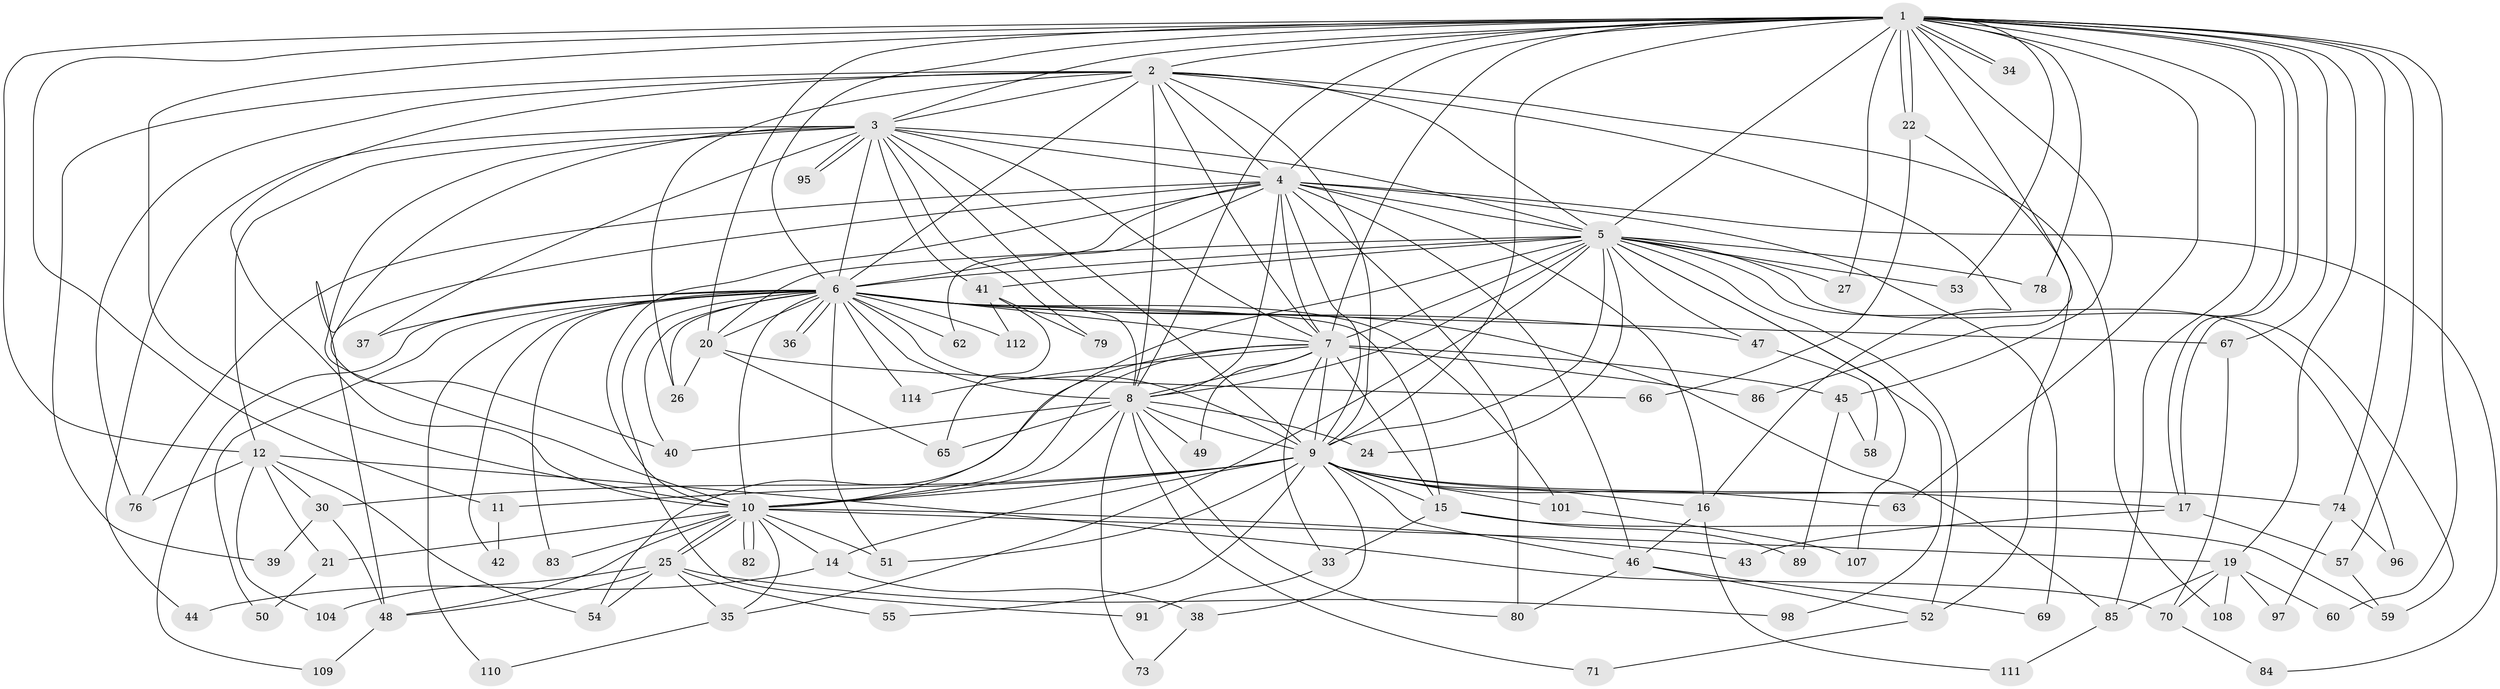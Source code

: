 // original degree distribution, {29: 0.008771929824561403, 14: 0.008771929824561403, 20: 0.008771929824561403, 18: 0.008771929824561403, 24: 0.008771929824561403, 31: 0.008771929824561403, 17: 0.008771929824561403, 16: 0.008771929824561403, 19: 0.008771929824561403, 22: 0.008771929824561403, 3: 0.21052631578947367, 8: 0.017543859649122806, 4: 0.07894736842105263, 6: 0.03508771929824561, 5: 0.05263157894736842, 2: 0.5175438596491229}
// Generated by graph-tools (version 1.1) at 2025/11/02/27/25 16:11:07]
// undirected, 86 vertices, 216 edges
graph export_dot {
graph [start="1"]
  node [color=gray90,style=filled];
  1 [super="+13"];
  2 [super="+28"];
  3 [super="+18"];
  4 [super="+32"];
  5 [super="+31"];
  6 [super="+68"];
  7 [super="+56"];
  8 [super="+77"];
  9 [super="+23"];
  10 [super="+100"];
  11;
  12;
  14;
  15 [super="+29"];
  16 [super="+105"];
  17 [super="+102"];
  19 [super="+99"];
  20 [super="+64"];
  21;
  22 [super="+61"];
  24;
  25 [super="+75"];
  26;
  27;
  30;
  33;
  34;
  35 [super="+72"];
  36;
  37;
  38;
  39;
  40 [super="+113"];
  41;
  42;
  43;
  44;
  45;
  46 [super="+81"];
  47;
  48 [super="+106"];
  49;
  50;
  51;
  52;
  53;
  54 [super="+94"];
  55;
  57;
  58;
  59 [super="+93"];
  60;
  62;
  63;
  65 [super="+103"];
  66;
  67;
  69;
  70 [super="+90"];
  71;
  73;
  74;
  76 [super="+92"];
  78;
  79;
  80 [super="+88"];
  82;
  83;
  84;
  85 [super="+87"];
  86;
  89;
  91;
  95;
  96;
  97;
  98;
  101;
  104;
  107;
  108;
  109;
  110;
  111;
  112;
  114;
  1 -- 2;
  1 -- 3;
  1 -- 4;
  1 -- 5;
  1 -- 6 [weight=2];
  1 -- 7;
  1 -- 8;
  1 -- 9;
  1 -- 10;
  1 -- 11;
  1 -- 12;
  1 -- 17;
  1 -- 17;
  1 -- 19;
  1 -- 20;
  1 -- 22;
  1 -- 22;
  1 -- 27;
  1 -- 34;
  1 -- 34;
  1 -- 45;
  1 -- 57;
  1 -- 60;
  1 -- 63;
  1 -- 67;
  1 -- 74;
  1 -- 78;
  1 -- 53;
  1 -- 86;
  1 -- 85;
  2 -- 3;
  2 -- 4;
  2 -- 5;
  2 -- 6;
  2 -- 7;
  2 -- 8;
  2 -- 9;
  2 -- 10;
  2 -- 16;
  2 -- 39;
  2 -- 108;
  2 -- 76;
  2 -- 26;
  3 -- 4 [weight=2];
  3 -- 5 [weight=2];
  3 -- 6 [weight=2];
  3 -- 7;
  3 -- 8;
  3 -- 9;
  3 -- 10 [weight=2];
  3 -- 12;
  3 -- 37;
  3 -- 40;
  3 -- 44;
  3 -- 79;
  3 -- 95;
  3 -- 95;
  3 -- 41;
  4 -- 5;
  4 -- 6;
  4 -- 7;
  4 -- 8;
  4 -- 9;
  4 -- 10;
  4 -- 16;
  4 -- 46;
  4 -- 48;
  4 -- 62;
  4 -- 69;
  4 -- 76;
  4 -- 84;
  4 -- 80;
  5 -- 6;
  5 -- 7 [weight=2];
  5 -- 8;
  5 -- 9 [weight=2];
  5 -- 10;
  5 -- 24;
  5 -- 27;
  5 -- 35;
  5 -- 41;
  5 -- 47;
  5 -- 52;
  5 -- 53;
  5 -- 78;
  5 -- 96;
  5 -- 98;
  5 -- 59;
  5 -- 107;
  5 -- 20;
  6 -- 7;
  6 -- 8;
  6 -- 9;
  6 -- 10;
  6 -- 15;
  6 -- 20;
  6 -- 26;
  6 -- 36;
  6 -- 36;
  6 -- 37;
  6 -- 40;
  6 -- 42;
  6 -- 47;
  6 -- 50;
  6 -- 62;
  6 -- 67;
  6 -- 83;
  6 -- 85;
  6 -- 91;
  6 -- 101;
  6 -- 109;
  6 -- 110;
  6 -- 112;
  6 -- 114;
  6 -- 51;
  7 -- 8;
  7 -- 9;
  7 -- 10;
  7 -- 15;
  7 -- 33;
  7 -- 45;
  7 -- 49;
  7 -- 54;
  7 -- 86;
  7 -- 114;
  8 -- 9;
  8 -- 10;
  8 -- 24 [weight=2];
  8 -- 49;
  8 -- 65;
  8 -- 71;
  8 -- 73;
  8 -- 40;
  8 -- 80;
  9 -- 10;
  9 -- 11;
  9 -- 14;
  9 -- 30;
  9 -- 51;
  9 -- 55;
  9 -- 63;
  9 -- 15;
  9 -- 101;
  9 -- 38;
  9 -- 74;
  9 -- 17;
  9 -- 16;
  9 -- 46;
  10 -- 14;
  10 -- 19;
  10 -- 21;
  10 -- 25;
  10 -- 25;
  10 -- 43;
  10 -- 48;
  10 -- 51;
  10 -- 82;
  10 -- 82;
  10 -- 83;
  10 -- 35;
  11 -- 42;
  12 -- 21;
  12 -- 30;
  12 -- 54;
  12 -- 70;
  12 -- 76;
  12 -- 104;
  14 -- 38;
  14 -- 44;
  15 -- 33;
  15 -- 59;
  15 -- 89;
  16 -- 46;
  16 -- 111;
  17 -- 43;
  17 -- 57;
  19 -- 60;
  19 -- 85 [weight=2];
  19 -- 97;
  19 -- 108;
  19 -- 70;
  20 -- 26;
  20 -- 65;
  20 -- 66;
  21 -- 50;
  22 -- 66;
  22 -- 52;
  25 -- 35;
  25 -- 55;
  25 -- 48;
  25 -- 98;
  25 -- 54;
  25 -- 104;
  30 -- 39;
  30 -- 48;
  33 -- 91;
  35 -- 110;
  38 -- 73;
  41 -- 79;
  41 -- 112;
  41 -- 65;
  45 -- 58;
  45 -- 89;
  46 -- 52;
  46 -- 69;
  46 -- 80;
  47 -- 58;
  48 -- 109;
  52 -- 71;
  57 -- 59;
  67 -- 70;
  70 -- 84;
  74 -- 96;
  74 -- 97;
  85 -- 111;
  101 -- 107;
}
